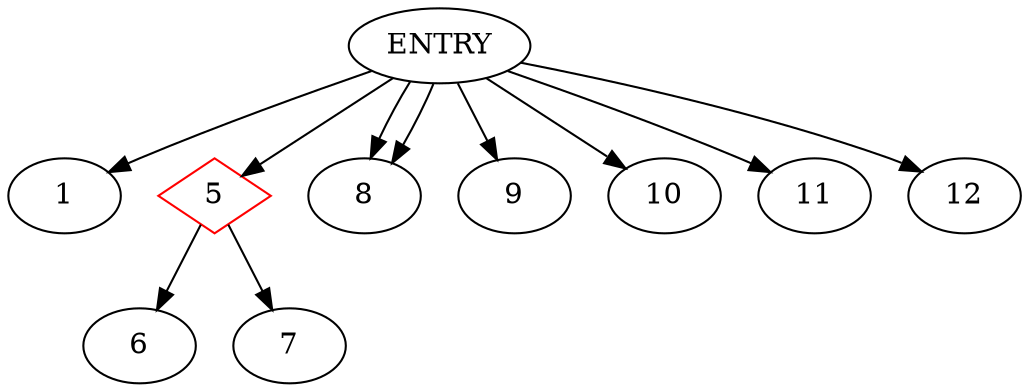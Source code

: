 digraph CDG {
ENTRY -> 1
5 [shape=diamond, color=red]
ENTRY -> 5
5-> 6
5-> 7
ENTRY -> 8
ENTRY -> 8
ENTRY -> 9
ENTRY -> 10
ENTRY -> 11
ENTRY -> 12
}

